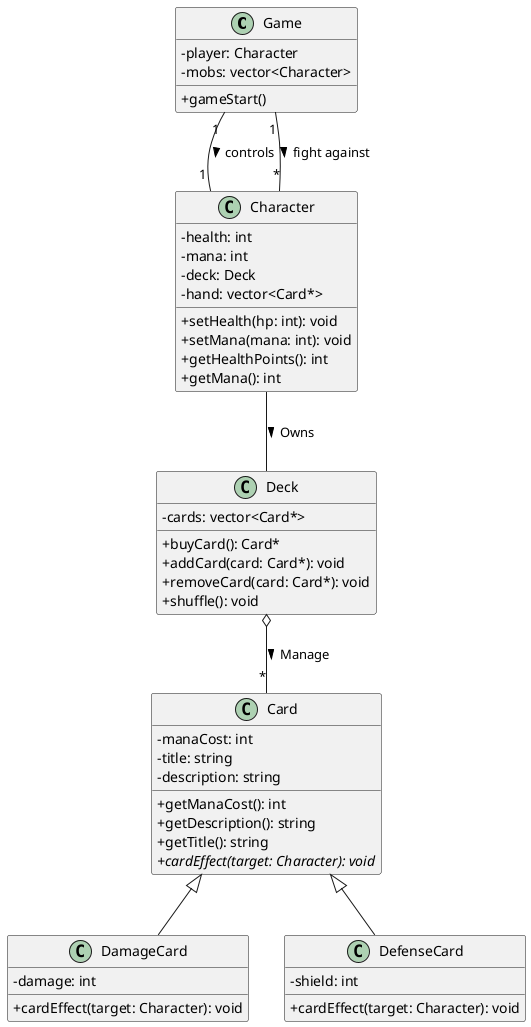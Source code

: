@startuml class-diagram

skinparam ClassAttributeIconSize 0

' Classes principais

class Game{
    - player: Character
    - mobs: vector<Character>
    + gameStart()
}

class Character {
    - health: int
    - mana: int
    - deck: Deck
    - hand: vector<Card*>
    + setHealth(hp: int): void
    + setMana(mana: int): void
    + getHealthPoints(): int
    + getMana(): int
}

class Card{
    - manaCost: int
    - title: string
    - description: string
    + getManaCost(): int
    + getDescription(): string
    + getTitle(): string
    + cardEffect(target: Character): void {abstract}
}

class DamageCard{
    - damage: int
    + cardEffect(target: Character): void
}
class DefenseCard{
    - shield: int
    + cardEffect(target: Character): void
}
class Deck{
    - cards: vector<Card*>
    + buyCard(): Card*
    + addCard(card: Card*): void
    + removeCard(card: Card*): void
    + shuffle(): void
}


' Relacionamentos
Game "1" -- "1" Character : controls >
Game "1" -- "*" Character: fight against >
Character -- Deck : Owns >
Deck o-- "*" Card : Manage >
Card <|-- DamageCard
Card <|-- DefenseCard
@enduml